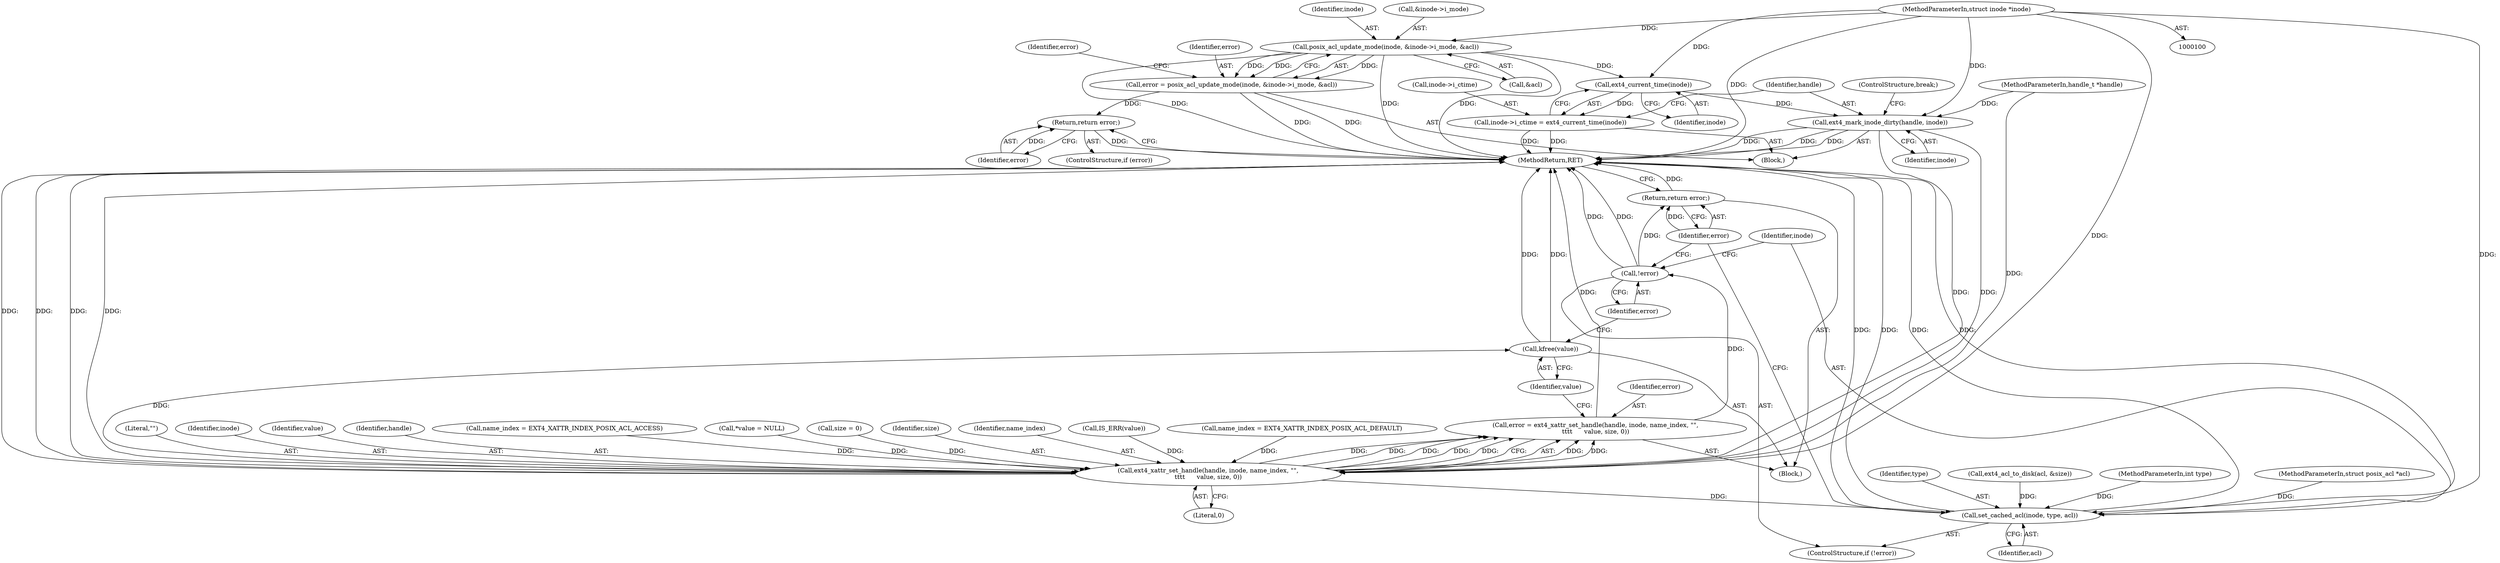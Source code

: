 digraph "0_linux_073931017b49d9458aa351605b43a7e34598caef_3@API" {
"1000128" [label="(Call,posix_acl_update_mode(inode, &inode->i_mode, &acl))"];
"1000102" [label="(MethodParameterIn,struct inode *inode)"];
"1000126" [label="(Call,error = posix_acl_update_mode(inode, &inode->i_mode, &acl))"];
"1000138" [label="(Return,return error;)"];
"1000144" [label="(Call,ext4_current_time(inode))"];
"1000140" [label="(Call,inode->i_ctime = ext4_current_time(inode))"];
"1000146" [label="(Call,ext4_mark_inode_dirty(handle, inode))"];
"1000190" [label="(Call,ext4_xattr_set_handle(handle, inode, name_index, \"\",\n\t\t\t\t      value, size, 0))"];
"1000188" [label="(Call,error = ext4_xattr_set_handle(handle, inode, name_index, \"\",\n\t\t\t\t      value, size, 0))"];
"1000201" [label="(Call,!error)"];
"1000207" [label="(Return,return error;)"];
"1000198" [label="(Call,kfree(value))"];
"1000203" [label="(Call,set_cached_acl(inode, type, acl))"];
"1000209" [label="(MethodReturn,RET)"];
"1000204" [label="(Identifier,inode)"];
"1000190" [label="(Call,ext4_xattr_set_handle(handle, inode, name_index, \"\",\n\t\t\t\t      value, size, 0))"];
"1000194" [label="(Literal,\"\")"];
"1000192" [label="(Identifier,inode)"];
"1000128" [label="(Call,posix_acl_update_mode(inode, &inode->i_mode, &acl))"];
"1000137" [label="(Identifier,error)"];
"1000141" [label="(Call,inode->i_ctime)"];
"1000200" [label="(ControlStructure,if (!error))"];
"1000134" [label="(Call,&acl)"];
"1000203" [label="(Call,set_cached_acl(inode, type, acl))"];
"1000195" [label="(Identifier,value)"];
"1000125" [label="(Block,)"];
"1000191" [label="(Identifier,handle)"];
"1000140" [label="(Call,inode->i_ctime = ext4_current_time(inode))"];
"1000120" [label="(Call,name_index = EXT4_XATTR_INDEX_POSIX_ACL_ACCESS)"];
"1000198" [label="(Call,kfree(value))"];
"1000105" [label="(Block,)"];
"1000145" [label="(Identifier,inode)"];
"1000129" [label="(Identifier,inode)"];
"1000138" [label="(Return,return error;)"];
"1000127" [label="(Identifier,error)"];
"1000197" [label="(Literal,0)"];
"1000126" [label="(Call,error = posix_acl_update_mode(inode, &inode->i_mode, &acl))"];
"1000130" [label="(Call,&inode->i_mode)"];
"1000144" [label="(Call,ext4_current_time(inode))"];
"1000108" [label="(Call,*value = NULL)"];
"1000205" [label="(Identifier,type)"];
"1000199" [label="(Identifier,value)"];
"1000201" [label="(Call,!error)"];
"1000189" [label="(Identifier,error)"];
"1000176" [label="(Call,ext4_acl_to_disk(acl, &size))"];
"1000103" [label="(MethodParameterIn,int type)"];
"1000146" [label="(Call,ext4_mark_inode_dirty(handle, inode))"];
"1000112" [label="(Call,size = 0)"];
"1000101" [label="(MethodParameterIn,handle_t *handle)"];
"1000139" [label="(Identifier,error)"];
"1000206" [label="(Identifier,acl)"];
"1000196" [label="(Identifier,size)"];
"1000148" [label="(Identifier,inode)"];
"1000102" [label="(MethodParameterIn,struct inode *inode)"];
"1000149" [label="(ControlStructure,break;)"];
"1000188" [label="(Call,error = ext4_xattr_set_handle(handle, inode, name_index, \"\",\n\t\t\t\t      value, size, 0))"];
"1000208" [label="(Identifier,error)"];
"1000147" [label="(Identifier,handle)"];
"1000193" [label="(Identifier,name_index)"];
"1000181" [label="(Call,IS_ERR(value))"];
"1000202" [label="(Identifier,error)"];
"1000104" [label="(MethodParameterIn,struct posix_acl *acl)"];
"1000151" [label="(Call,name_index = EXT4_XATTR_INDEX_POSIX_ACL_DEFAULT)"];
"1000207" [label="(Return,return error;)"];
"1000136" [label="(ControlStructure,if (error))"];
"1000128" -> "1000126"  [label="AST: "];
"1000128" -> "1000134"  [label="CFG: "];
"1000129" -> "1000128"  [label="AST: "];
"1000130" -> "1000128"  [label="AST: "];
"1000134" -> "1000128"  [label="AST: "];
"1000126" -> "1000128"  [label="CFG: "];
"1000128" -> "1000209"  [label="DDG: "];
"1000128" -> "1000209"  [label="DDG: "];
"1000128" -> "1000209"  [label="DDG: "];
"1000128" -> "1000126"  [label="DDG: "];
"1000128" -> "1000126"  [label="DDG: "];
"1000128" -> "1000126"  [label="DDG: "];
"1000102" -> "1000128"  [label="DDG: "];
"1000128" -> "1000144"  [label="DDG: "];
"1000102" -> "1000100"  [label="AST: "];
"1000102" -> "1000209"  [label="DDG: "];
"1000102" -> "1000144"  [label="DDG: "];
"1000102" -> "1000146"  [label="DDG: "];
"1000102" -> "1000190"  [label="DDG: "];
"1000102" -> "1000203"  [label="DDG: "];
"1000126" -> "1000125"  [label="AST: "];
"1000127" -> "1000126"  [label="AST: "];
"1000137" -> "1000126"  [label="CFG: "];
"1000126" -> "1000209"  [label="DDG: "];
"1000126" -> "1000209"  [label="DDG: "];
"1000126" -> "1000138"  [label="DDG: "];
"1000138" -> "1000136"  [label="AST: "];
"1000138" -> "1000139"  [label="CFG: "];
"1000139" -> "1000138"  [label="AST: "];
"1000209" -> "1000138"  [label="CFG: "];
"1000138" -> "1000209"  [label="DDG: "];
"1000139" -> "1000138"  [label="DDG: "];
"1000144" -> "1000140"  [label="AST: "];
"1000144" -> "1000145"  [label="CFG: "];
"1000145" -> "1000144"  [label="AST: "];
"1000140" -> "1000144"  [label="CFG: "];
"1000144" -> "1000140"  [label="DDG: "];
"1000144" -> "1000146"  [label="DDG: "];
"1000140" -> "1000125"  [label="AST: "];
"1000141" -> "1000140"  [label="AST: "];
"1000147" -> "1000140"  [label="CFG: "];
"1000140" -> "1000209"  [label="DDG: "];
"1000140" -> "1000209"  [label="DDG: "];
"1000146" -> "1000125"  [label="AST: "];
"1000146" -> "1000148"  [label="CFG: "];
"1000147" -> "1000146"  [label="AST: "];
"1000148" -> "1000146"  [label="AST: "];
"1000149" -> "1000146"  [label="CFG: "];
"1000146" -> "1000209"  [label="DDG: "];
"1000146" -> "1000209"  [label="DDG: "];
"1000146" -> "1000209"  [label="DDG: "];
"1000101" -> "1000146"  [label="DDG: "];
"1000146" -> "1000190"  [label="DDG: "];
"1000146" -> "1000190"  [label="DDG: "];
"1000190" -> "1000188"  [label="AST: "];
"1000190" -> "1000197"  [label="CFG: "];
"1000191" -> "1000190"  [label="AST: "];
"1000192" -> "1000190"  [label="AST: "];
"1000193" -> "1000190"  [label="AST: "];
"1000194" -> "1000190"  [label="AST: "];
"1000195" -> "1000190"  [label="AST: "];
"1000196" -> "1000190"  [label="AST: "];
"1000197" -> "1000190"  [label="AST: "];
"1000188" -> "1000190"  [label="CFG: "];
"1000190" -> "1000209"  [label="DDG: "];
"1000190" -> "1000209"  [label="DDG: "];
"1000190" -> "1000209"  [label="DDG: "];
"1000190" -> "1000209"  [label="DDG: "];
"1000190" -> "1000188"  [label="DDG: "];
"1000190" -> "1000188"  [label="DDG: "];
"1000190" -> "1000188"  [label="DDG: "];
"1000190" -> "1000188"  [label="DDG: "];
"1000190" -> "1000188"  [label="DDG: "];
"1000190" -> "1000188"  [label="DDG: "];
"1000190" -> "1000188"  [label="DDG: "];
"1000101" -> "1000190"  [label="DDG: "];
"1000151" -> "1000190"  [label="DDG: "];
"1000120" -> "1000190"  [label="DDG: "];
"1000181" -> "1000190"  [label="DDG: "];
"1000108" -> "1000190"  [label="DDG: "];
"1000112" -> "1000190"  [label="DDG: "];
"1000190" -> "1000198"  [label="DDG: "];
"1000190" -> "1000203"  [label="DDG: "];
"1000188" -> "1000105"  [label="AST: "];
"1000189" -> "1000188"  [label="AST: "];
"1000199" -> "1000188"  [label="CFG: "];
"1000188" -> "1000209"  [label="DDG: "];
"1000188" -> "1000201"  [label="DDG: "];
"1000201" -> "1000200"  [label="AST: "];
"1000201" -> "1000202"  [label="CFG: "];
"1000202" -> "1000201"  [label="AST: "];
"1000204" -> "1000201"  [label="CFG: "];
"1000208" -> "1000201"  [label="CFG: "];
"1000201" -> "1000209"  [label="DDG: "];
"1000201" -> "1000209"  [label="DDG: "];
"1000201" -> "1000207"  [label="DDG: "];
"1000207" -> "1000105"  [label="AST: "];
"1000207" -> "1000208"  [label="CFG: "];
"1000208" -> "1000207"  [label="AST: "];
"1000209" -> "1000207"  [label="CFG: "];
"1000207" -> "1000209"  [label="DDG: "];
"1000208" -> "1000207"  [label="DDG: "];
"1000198" -> "1000105"  [label="AST: "];
"1000198" -> "1000199"  [label="CFG: "];
"1000199" -> "1000198"  [label="AST: "];
"1000202" -> "1000198"  [label="CFG: "];
"1000198" -> "1000209"  [label="DDG: "];
"1000198" -> "1000209"  [label="DDG: "];
"1000203" -> "1000200"  [label="AST: "];
"1000203" -> "1000206"  [label="CFG: "];
"1000204" -> "1000203"  [label="AST: "];
"1000205" -> "1000203"  [label="AST: "];
"1000206" -> "1000203"  [label="AST: "];
"1000208" -> "1000203"  [label="CFG: "];
"1000203" -> "1000209"  [label="DDG: "];
"1000203" -> "1000209"  [label="DDG: "];
"1000203" -> "1000209"  [label="DDG: "];
"1000203" -> "1000209"  [label="DDG: "];
"1000103" -> "1000203"  [label="DDG: "];
"1000176" -> "1000203"  [label="DDG: "];
"1000104" -> "1000203"  [label="DDG: "];
}
